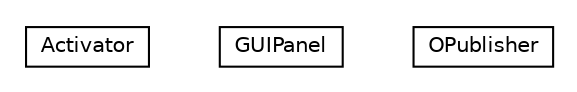 #!/usr/local/bin/dot
#
# Class diagram 
# Generated by UMLGraph version R5_6-24-gf6e263 (http://www.umlgraph.org/)
#

digraph G {
	edge [fontname="Helvetica",fontsize=10,labelfontname="Helvetica",labelfontsize=10];
	node [fontname="Helvetica",fontsize=10,shape=plaintext];
	nodesep=0.25;
	ranksep=0.5;
	// org.universAAL.samples.uibus.Activator
	c1175827 [label=<<table title="org.universAAL.samples.uibus.Activator" border="0" cellborder="1" cellspacing="0" cellpadding="2" port="p" href="./Activator.html">
		<tr><td><table border="0" cellspacing="0" cellpadding="1">
<tr><td align="center" balign="center"> Activator </td></tr>
		</table></td></tr>
		</table>>, URL="./Activator.html", fontname="Helvetica", fontcolor="black", fontsize=10.0];
	// org.universAAL.samples.uibus.GUIPanel
	c1175828 [label=<<table title="org.universAAL.samples.uibus.GUIPanel" border="0" cellborder="1" cellspacing="0" cellpadding="2" port="p" href="./GUIPanel.html">
		<tr><td><table border="0" cellspacing="0" cellpadding="1">
<tr><td align="center" balign="center"> GUIPanel </td></tr>
		</table></td></tr>
		</table>>, URL="./GUIPanel.html", fontname="Helvetica", fontcolor="black", fontsize=10.0];
	// org.universAAL.samples.uibus.OPublisher
	c1175829 [label=<<table title="org.universAAL.samples.uibus.OPublisher" border="0" cellborder="1" cellspacing="0" cellpadding="2" port="p" href="./OPublisher.html">
		<tr><td><table border="0" cellspacing="0" cellpadding="1">
<tr><td align="center" balign="center"> OPublisher </td></tr>
		</table></td></tr>
		</table>>, URL="./OPublisher.html", fontname="Helvetica", fontcolor="black", fontsize=10.0];
}

